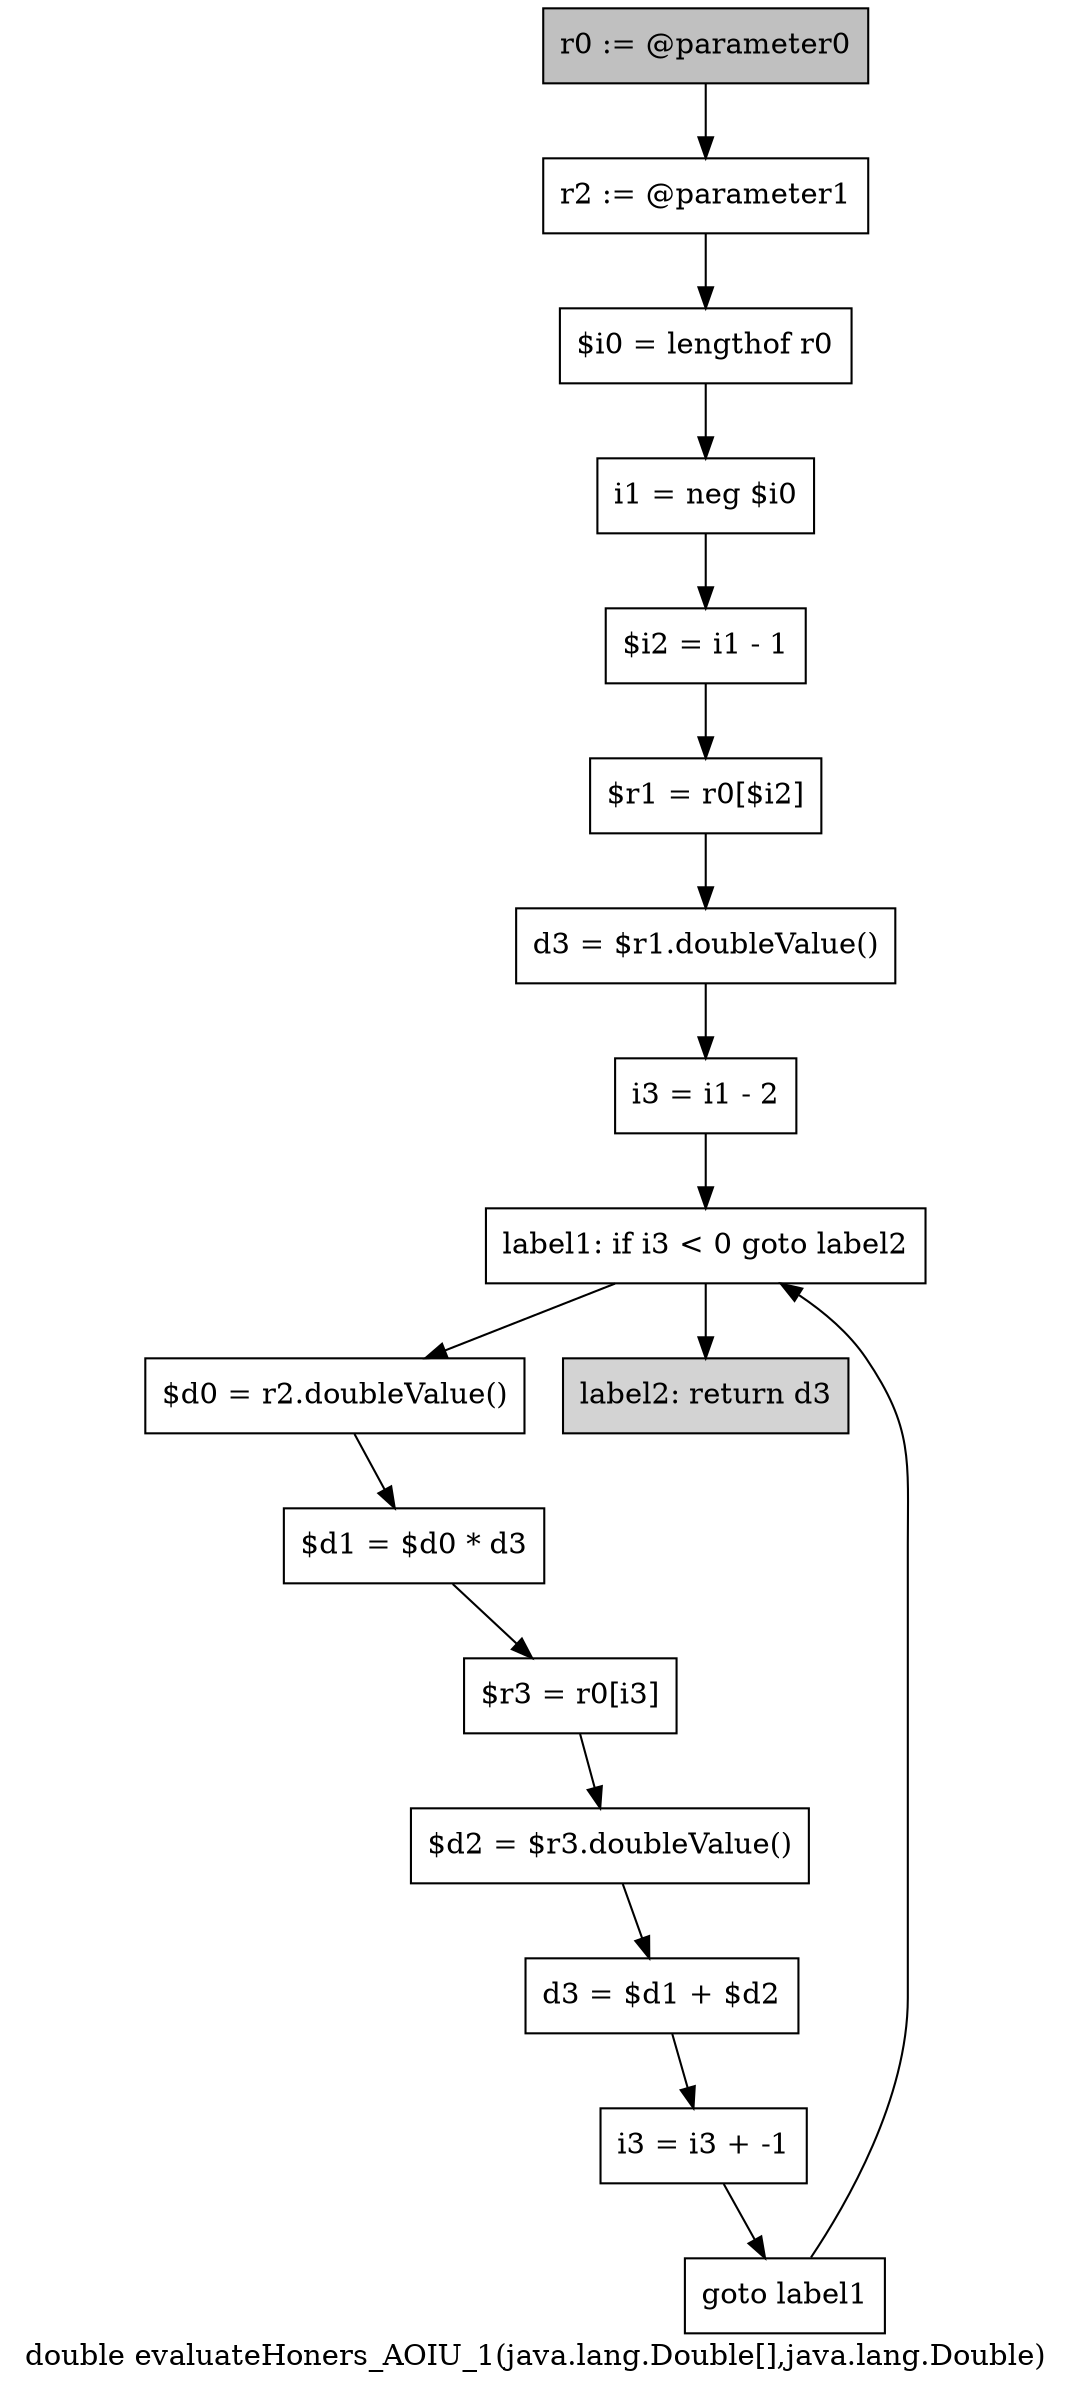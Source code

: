 digraph "double evaluateHoners_AOIU_1(java.lang.Double[],java.lang.Double)" {
    label="double evaluateHoners_AOIU_1(java.lang.Double[],java.lang.Double)";
    node [shape=box];
    "0" [style=filled,fillcolor=gray,label="r0 := @parameter0",];
    "1" [label="r2 := @parameter1",];
    "0"->"1";
    "2" [label="$i0 = lengthof r0",];
    "1"->"2";
    "3" [label="i1 = neg $i0",];
    "2"->"3";
    "4" [label="$i2 = i1 - 1",];
    "3"->"4";
    "5" [label="$r1 = r0[$i2]",];
    "4"->"5";
    "6" [label="d3 = $r1.doubleValue()",];
    "5"->"6";
    "7" [label="i3 = i1 - 2",];
    "6"->"7";
    "8" [label="label1: if i3 < 0 goto label2",];
    "7"->"8";
    "9" [label="$d0 = r2.doubleValue()",];
    "8"->"9";
    "16" [style=filled,fillcolor=lightgray,label="label2: return d3",];
    "8"->"16";
    "10" [label="$d1 = $d0 * d3",];
    "9"->"10";
    "11" [label="$r3 = r0[i3]",];
    "10"->"11";
    "12" [label="$d2 = $r3.doubleValue()",];
    "11"->"12";
    "13" [label="d3 = $d1 + $d2",];
    "12"->"13";
    "14" [label="i3 = i3 + -1",];
    "13"->"14";
    "15" [label="goto label1",];
    "14"->"15";
    "15"->"8";
}
